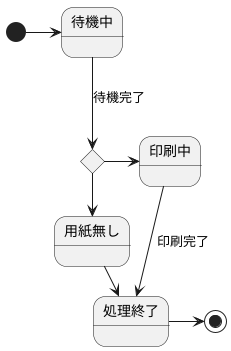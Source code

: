 @startuml プリンタ
[*] -right-> 待機中
state c <<choice>>
state c <<choice>>
待機中-down-> c : 待機完了
c -> 印刷中
c -> 用紙無し
用紙無し -right-> 処理終了
印刷中--> 処理終了 : 印刷完了
処理終了-right-> [*]
@enduml